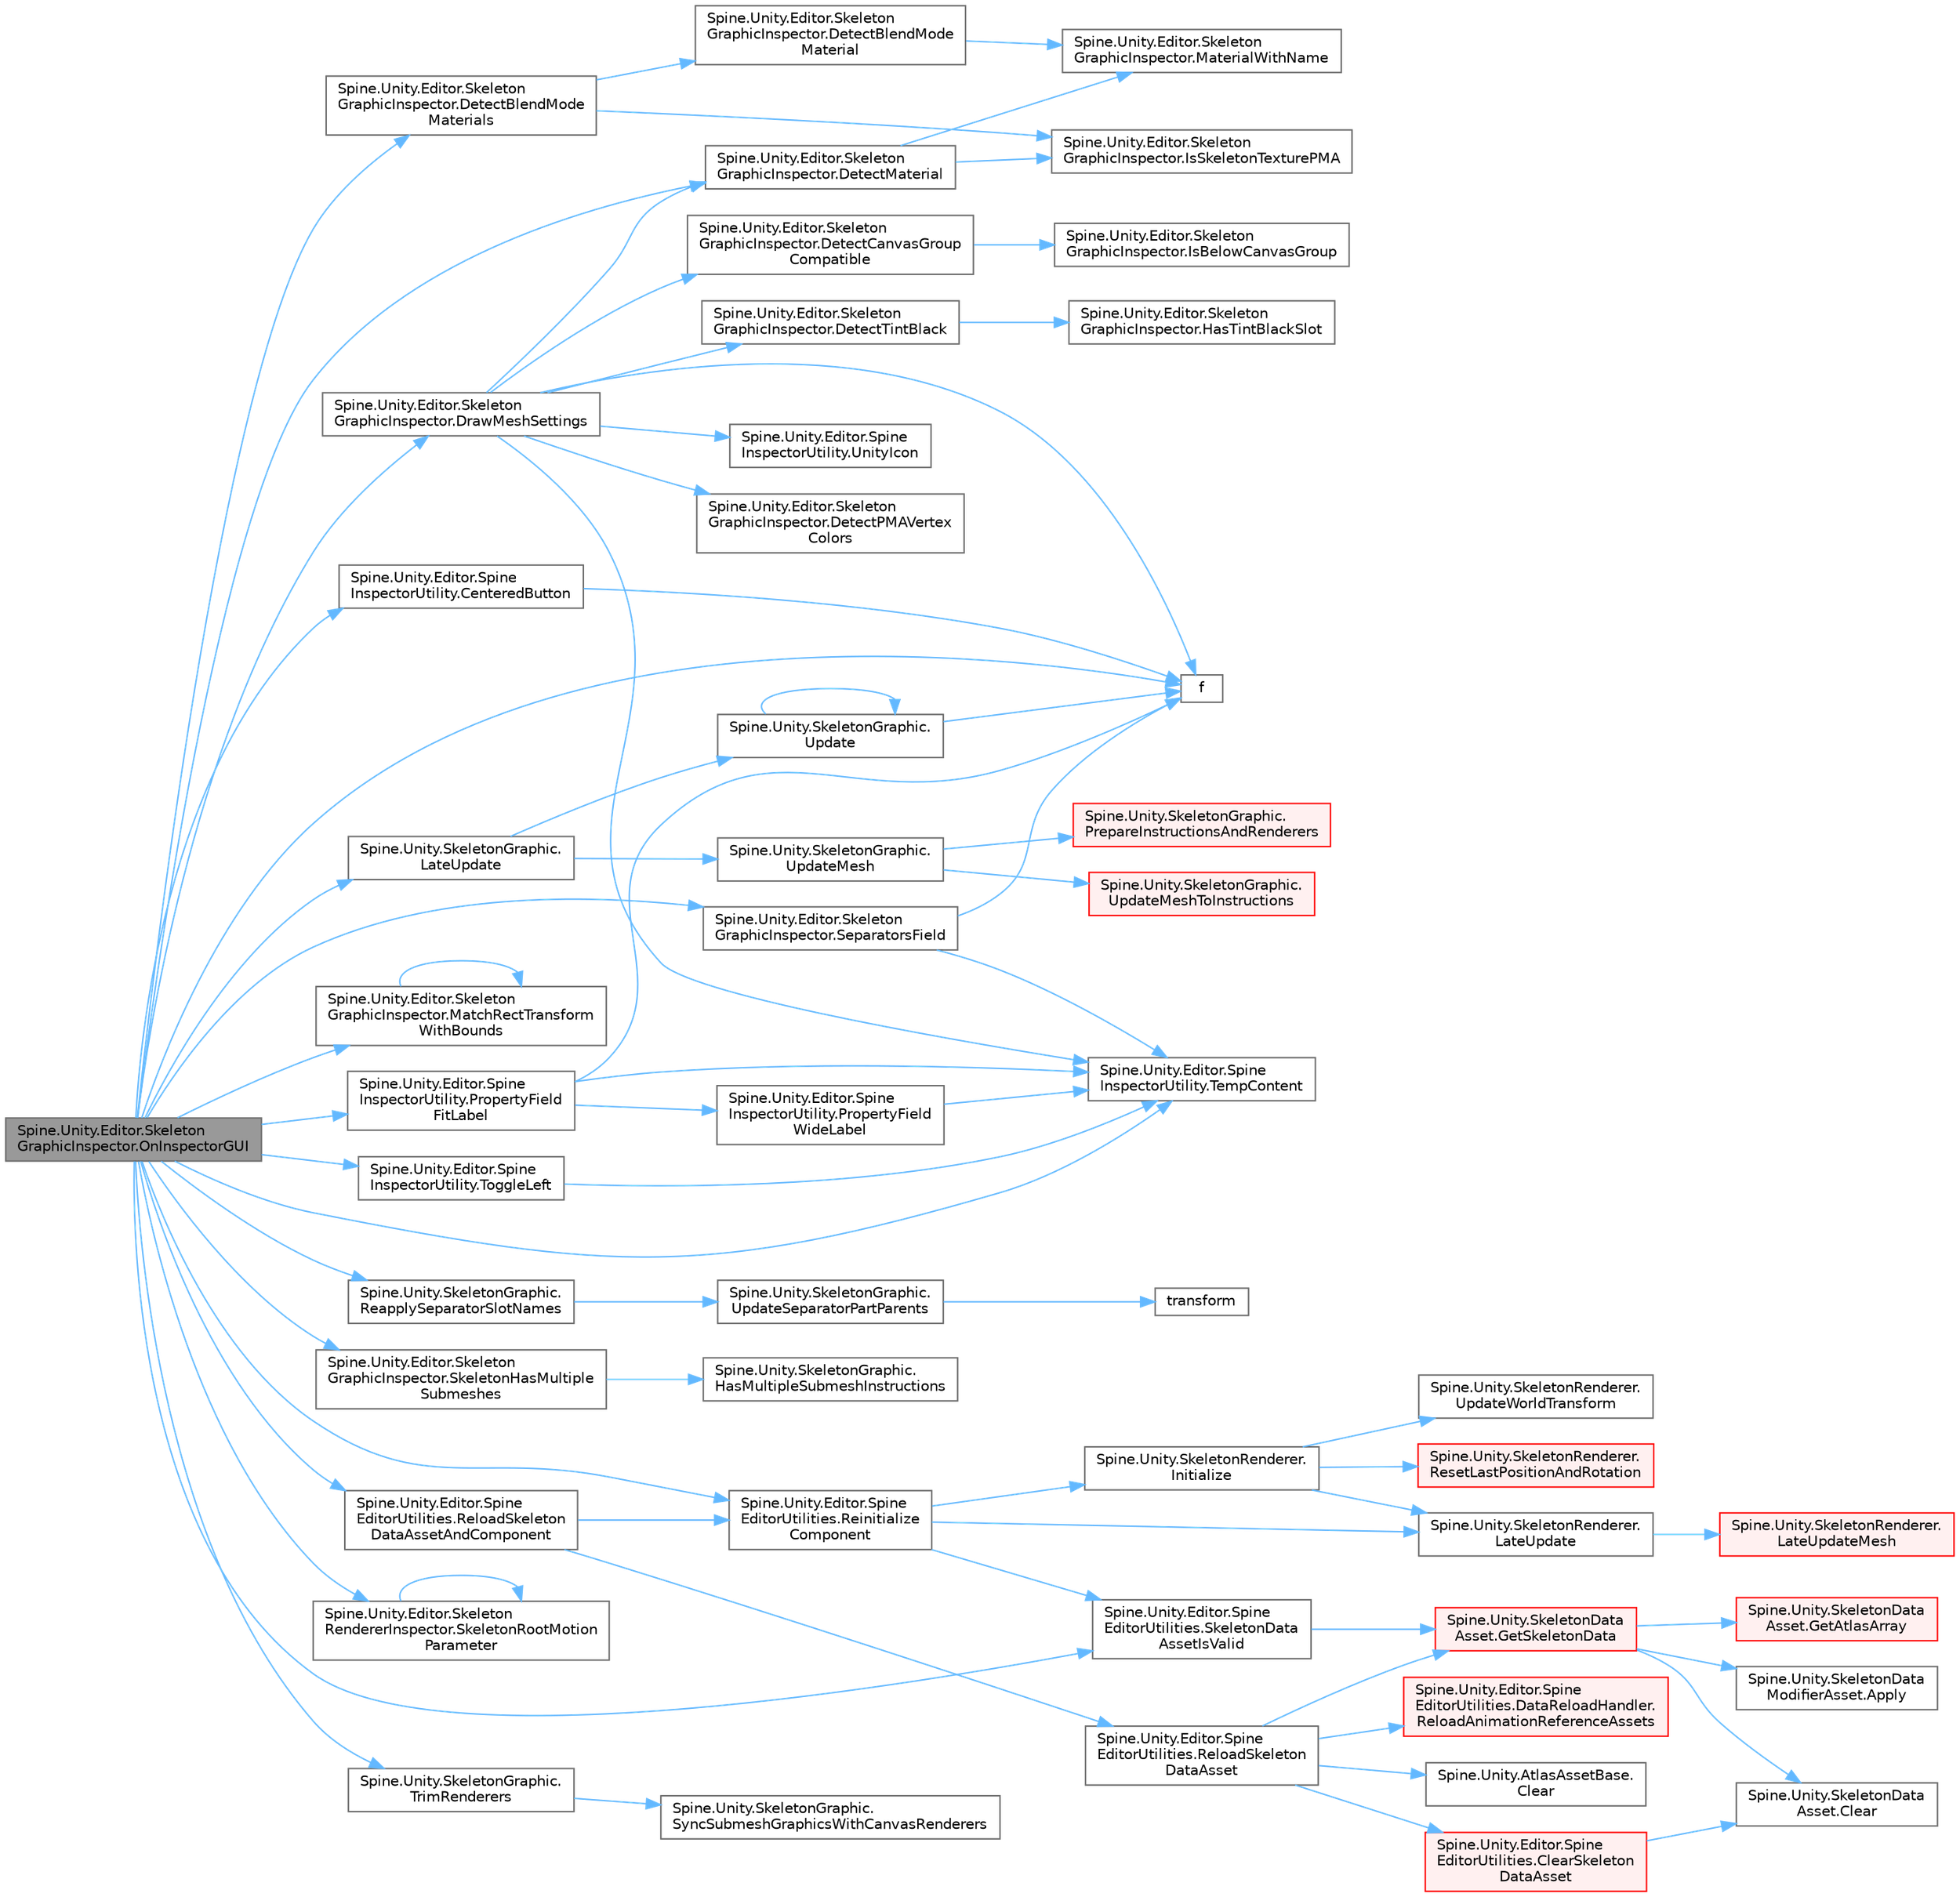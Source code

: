 digraph "Spine.Unity.Editor.SkeletonGraphicInspector.OnInspectorGUI"
{
 // LATEX_PDF_SIZE
  bgcolor="transparent";
  edge [fontname=Helvetica,fontsize=10,labelfontname=Helvetica,labelfontsize=10];
  node [fontname=Helvetica,fontsize=10,shape=box,height=0.2,width=0.4];
  rankdir="LR";
  Node1 [id="Node000001",label="Spine.Unity.Editor.Skeleton\lGraphicInspector.OnInspectorGUI",height=0.2,width=0.4,color="gray40", fillcolor="grey60", style="filled", fontcolor="black",tooltip=" "];
  Node1 -> Node2 [id="edge71_Node000001_Node000002",color="steelblue1",style="solid",tooltip=" "];
  Node2 [id="Node000002",label="Spine.Unity.Editor.Spine\lInspectorUtility.CenteredButton",height=0.2,width=0.4,color="grey40", fillcolor="white", style="filled",URL="$class_spine_1_1_unity_1_1_editor_1_1_spine_inspector_utility.html#a33c6abe642483c61af30c1054c2b6fa7",tooltip=" "];
  Node2 -> Node3 [id="edge72_Node000002_Node000003",color="steelblue1",style="solid",tooltip=" "];
  Node3 [id="Node000003",label="f",height=0.2,width=0.4,color="grey40", fillcolor="white", style="filled",URL="$cxx11__tensor__map_8cpp.html#a7f507fea02198f6cb81c86640c7b1a4e",tooltip=" "];
  Node1 -> Node4 [id="edge73_Node000001_Node000004",color="steelblue1",style="solid",tooltip=" "];
  Node4 [id="Node000004",label="Spine.Unity.Editor.Skeleton\lGraphicInspector.DetectBlendMode\lMaterials",height=0.2,width=0.4,color="grey40", fillcolor="white", style="filled",URL="$class_spine_1_1_unity_1_1_editor_1_1_skeleton_graphic_inspector.html#a2820f5457126cd9edf27249760d068c8",tooltip=" "];
  Node4 -> Node5 [id="edge74_Node000004_Node000005",color="steelblue1",style="solid",tooltip=" "];
  Node5 [id="Node000005",label="Spine.Unity.Editor.Skeleton\lGraphicInspector.DetectBlendMode\lMaterial",height=0.2,width=0.4,color="grey40", fillcolor="white", style="filled",URL="$class_spine_1_1_unity_1_1_editor_1_1_skeleton_graphic_inspector.html#ae3d5002d95810641da2560b2d102af7f",tooltip=" "];
  Node5 -> Node6 [id="edge75_Node000005_Node000006",color="steelblue1",style="solid",tooltip=" "];
  Node6 [id="Node000006",label="Spine.Unity.Editor.Skeleton\lGraphicInspector.MaterialWithName",height=0.2,width=0.4,color="grey40", fillcolor="white", style="filled",URL="$class_spine_1_1_unity_1_1_editor_1_1_skeleton_graphic_inspector.html#ab7fee571a6ea7d75eb1f989418199b2f",tooltip=" "];
  Node4 -> Node7 [id="edge76_Node000004_Node000007",color="steelblue1",style="solid",tooltip=" "];
  Node7 [id="Node000007",label="Spine.Unity.Editor.Skeleton\lGraphicInspector.IsSkeletonTexturePMA",height=0.2,width=0.4,color="grey40", fillcolor="white", style="filled",URL="$class_spine_1_1_unity_1_1_editor_1_1_skeleton_graphic_inspector.html#ab7968ddc3f896f199ff5332916771302",tooltip=" "];
  Node1 -> Node8 [id="edge77_Node000001_Node000008",color="steelblue1",style="solid",tooltip=" "];
  Node8 [id="Node000008",label="Spine.Unity.Editor.Skeleton\lGraphicInspector.DetectMaterial",height=0.2,width=0.4,color="grey40", fillcolor="white", style="filled",URL="$class_spine_1_1_unity_1_1_editor_1_1_skeleton_graphic_inspector.html#aedb440bda5309e358f814050e875a267",tooltip=" "];
  Node8 -> Node7 [id="edge78_Node000008_Node000007",color="steelblue1",style="solid",tooltip=" "];
  Node8 -> Node6 [id="edge79_Node000008_Node000006",color="steelblue1",style="solid",tooltip=" "];
  Node1 -> Node9 [id="edge80_Node000001_Node000009",color="steelblue1",style="solid",tooltip=" "];
  Node9 [id="Node000009",label="Spine.Unity.Editor.Skeleton\lGraphicInspector.DrawMeshSettings",height=0.2,width=0.4,color="grey40", fillcolor="white", style="filled",URL="$class_spine_1_1_unity_1_1_editor_1_1_skeleton_graphic_inspector.html#a71bb4006a31a959238227cbc62f8044e",tooltip=" "];
  Node9 -> Node10 [id="edge81_Node000009_Node000010",color="steelblue1",style="solid",tooltip=" "];
  Node10 [id="Node000010",label="Spine.Unity.Editor.Skeleton\lGraphicInspector.DetectCanvasGroup\lCompatible",height=0.2,width=0.4,color="grey40", fillcolor="white", style="filled",URL="$class_spine_1_1_unity_1_1_editor_1_1_skeleton_graphic_inspector.html#aabb680fcf378c8d0a9c7d1b50782544c",tooltip=" "];
  Node10 -> Node11 [id="edge82_Node000010_Node000011",color="steelblue1",style="solid",tooltip=" "];
  Node11 [id="Node000011",label="Spine.Unity.Editor.Skeleton\lGraphicInspector.IsBelowCanvasGroup",height=0.2,width=0.4,color="grey40", fillcolor="white", style="filled",URL="$class_spine_1_1_unity_1_1_editor_1_1_skeleton_graphic_inspector.html#a294920c4febee5429d9e6f8eb70c90a0",tooltip=" "];
  Node9 -> Node8 [id="edge83_Node000009_Node000008",color="steelblue1",style="solid",tooltip=" "];
  Node9 -> Node12 [id="edge84_Node000009_Node000012",color="steelblue1",style="solid",tooltip=" "];
  Node12 [id="Node000012",label="Spine.Unity.Editor.Skeleton\lGraphicInspector.DetectPMAVertex\lColors",height=0.2,width=0.4,color="grey40", fillcolor="white", style="filled",URL="$class_spine_1_1_unity_1_1_editor_1_1_skeleton_graphic_inspector.html#aa95c5eea1f727c6ebaf64c4f41370b88",tooltip=" "];
  Node9 -> Node13 [id="edge85_Node000009_Node000013",color="steelblue1",style="solid",tooltip=" "];
  Node13 [id="Node000013",label="Spine.Unity.Editor.Skeleton\lGraphicInspector.DetectTintBlack",height=0.2,width=0.4,color="grey40", fillcolor="white", style="filled",URL="$class_spine_1_1_unity_1_1_editor_1_1_skeleton_graphic_inspector.html#a25707f531dd4600116a0ea828852d505",tooltip=" "];
  Node13 -> Node14 [id="edge86_Node000013_Node000014",color="steelblue1",style="solid",tooltip=" "];
  Node14 [id="Node000014",label="Spine.Unity.Editor.Skeleton\lGraphicInspector.HasTintBlackSlot",height=0.2,width=0.4,color="grey40", fillcolor="white", style="filled",URL="$class_spine_1_1_unity_1_1_editor_1_1_skeleton_graphic_inspector.html#ab0bd9d56a555b47b17e7eff7300a0843",tooltip=" "];
  Node9 -> Node3 [id="edge87_Node000009_Node000003",color="steelblue1",style="solid",tooltip=" "];
  Node9 -> Node15 [id="edge88_Node000009_Node000015",color="steelblue1",style="solid",tooltip=" "];
  Node15 [id="Node000015",label="Spine.Unity.Editor.Spine\lInspectorUtility.TempContent",height=0.2,width=0.4,color="grey40", fillcolor="white", style="filled",URL="$class_spine_1_1_unity_1_1_editor_1_1_spine_inspector_utility.html#a81b3344c512f8311e48e6c216e2dce8c",tooltip=" "];
  Node9 -> Node16 [id="edge89_Node000009_Node000016",color="steelblue1",style="solid",tooltip=" "];
  Node16 [id="Node000016",label="Spine.Unity.Editor.Spine\lInspectorUtility.UnityIcon",height=0.2,width=0.4,color="grey40", fillcolor="white", style="filled",URL="$class_spine_1_1_unity_1_1_editor_1_1_spine_inspector_utility.html#a1acb78844c34b81de6156e558627b7dd",tooltip=" "];
  Node1 -> Node3 [id="edge90_Node000001_Node000003",color="steelblue1",style="solid",tooltip=" "];
  Node1 -> Node17 [id="edge91_Node000001_Node000017",color="steelblue1",style="solid",tooltip=" "];
  Node17 [id="Node000017",label="Spine.Unity.SkeletonGraphic.\lLateUpdate",height=0.2,width=0.4,color="grey40", fillcolor="white", style="filled",URL="$class_spine_1_1_unity_1_1_skeleton_graphic.html#ab8b35c979b6e1055211a977cb2d536f7",tooltip=" "];
  Node17 -> Node18 [id="edge92_Node000017_Node000018",color="steelblue1",style="solid",tooltip=" "];
  Node18 [id="Node000018",label="Spine.Unity.SkeletonGraphic.\lUpdate",height=0.2,width=0.4,color="grey40", fillcolor="white", style="filled",URL="$class_spine_1_1_unity_1_1_skeleton_graphic.html#aff60ca4f1769ec2ee4726770fd46f8fb",tooltip=" "];
  Node18 -> Node3 [id="edge93_Node000018_Node000003",color="steelblue1",style="solid",tooltip=" "];
  Node18 -> Node18 [id="edge94_Node000018_Node000018",color="steelblue1",style="solid",tooltip=" "];
  Node17 -> Node19 [id="edge95_Node000017_Node000019",color="steelblue1",style="solid",tooltip=" "];
  Node19 [id="Node000019",label="Spine.Unity.SkeletonGraphic.\lUpdateMesh",height=0.2,width=0.4,color="grey40", fillcolor="white", style="filled",URL="$class_spine_1_1_unity_1_1_skeleton_graphic.html#a1811fb0d59465b27a278b3aaf8058c36",tooltip=" "];
  Node19 -> Node20 [id="edge96_Node000019_Node000020",color="steelblue1",style="solid",tooltip=" "];
  Node20 [id="Node000020",label="Spine.Unity.SkeletonGraphic.\lPrepareInstructionsAndRenderers",height=0.2,width=0.4,color="red", fillcolor="#FFF0F0", style="filled",URL="$class_spine_1_1_unity_1_1_skeleton_graphic.html#a18d0a3256c312ad8cc037e8f36cded4b",tooltip=" "];
  Node19 -> Node29 [id="edge97_Node000019_Node000029",color="steelblue1",style="solid",tooltip=" "];
  Node29 [id="Node000029",label="Spine.Unity.SkeletonGraphic.\lUpdateMeshToInstructions",height=0.2,width=0.4,color="red", fillcolor="#FFF0F0", style="filled",URL="$class_spine_1_1_unity_1_1_skeleton_graphic.html#a50ec2f3ae7367a65798109fda1aa54e8",tooltip=" "];
  Node1 -> Node42 [id="edge98_Node000001_Node000042",color="steelblue1",style="solid",tooltip=" "];
  Node42 [id="Node000042",label="Spine.Unity.Editor.Skeleton\lGraphicInspector.MatchRectTransform\lWithBounds",height=0.2,width=0.4,color="grey40", fillcolor="white", style="filled",URL="$class_spine_1_1_unity_1_1_editor_1_1_skeleton_graphic_inspector.html#a5b8c12c8df3508b9b009d76b6f2262f4",tooltip=" "];
  Node42 -> Node42 [id="edge99_Node000042_Node000042",color="steelblue1",style="solid",tooltip=" "];
  Node1 -> Node43 [id="edge100_Node000001_Node000043",color="steelblue1",style="solid",tooltip=" "];
  Node43 [id="Node000043",label="Spine.Unity.Editor.Spine\lInspectorUtility.PropertyField\lFitLabel",height=0.2,width=0.4,color="grey40", fillcolor="white", style="filled",URL="$class_spine_1_1_unity_1_1_editor_1_1_spine_inspector_utility.html#aaaae70f6f2e1a75f4dbc63e70e96b610",tooltip=" "];
  Node43 -> Node3 [id="edge101_Node000043_Node000003",color="steelblue1",style="solid",tooltip=" "];
  Node43 -> Node44 [id="edge102_Node000043_Node000044",color="steelblue1",style="solid",tooltip=" "];
  Node44 [id="Node000044",label="Spine.Unity.Editor.Spine\lInspectorUtility.PropertyField\lWideLabel",height=0.2,width=0.4,color="grey40", fillcolor="white", style="filled",URL="$class_spine_1_1_unity_1_1_editor_1_1_spine_inspector_utility.html#a505b0df7d29dc091616fb3e19b33f14e",tooltip=" "];
  Node44 -> Node15 [id="edge103_Node000044_Node000015",color="steelblue1",style="solid",tooltip=" "];
  Node43 -> Node15 [id="edge104_Node000043_Node000015",color="steelblue1",style="solid",tooltip=" "];
  Node1 -> Node45 [id="edge105_Node000001_Node000045",color="steelblue1",style="solid",tooltip=" "];
  Node45 [id="Node000045",label="Spine.Unity.SkeletonGraphic.\lReapplySeparatorSlotNames",height=0.2,width=0.4,color="grey40", fillcolor="white", style="filled",URL="$class_spine_1_1_unity_1_1_skeleton_graphic.html#a0b92736e31e5f00c4988d5e61c2f930d",tooltip=" "];
  Node45 -> Node46 [id="edge106_Node000045_Node000046",color="steelblue1",style="solid",tooltip=" "];
  Node46 [id="Node000046",label="Spine.Unity.SkeletonGraphic.\lUpdateSeparatorPartParents",height=0.2,width=0.4,color="grey40", fillcolor="white", style="filled",URL="$class_spine_1_1_unity_1_1_skeleton_graphic.html#a1e9d67557edd9e2016a745344cd88334",tooltip=" "];
  Node46 -> Node23 [id="edge107_Node000046_Node000023",color="steelblue1",style="solid",tooltip=" "];
  Node23 [id="Node000023",label="transform",height=0.2,width=0.4,color="grey40", fillcolor="white", style="filled",URL="$geometry_8cpp.html#ad05130a1d9f2e9708c1125b4cc2fe7cb",tooltip=" "];
  Node1 -> Node47 [id="edge108_Node000001_Node000047",color="steelblue1",style="solid",tooltip=" "];
  Node47 [id="Node000047",label="Spine.Unity.Editor.Spine\lEditorUtilities.Reinitialize\lComponent",height=0.2,width=0.4,color="grey40", fillcolor="white", style="filled",URL="$class_spine_1_1_unity_1_1_editor_1_1_spine_editor_utilities.html#a8dd71c44aaf02064516816f7bb3f4abe",tooltip=" "];
  Node47 -> Node48 [id="edge109_Node000047_Node000048",color="steelblue1",style="solid",tooltip=" "];
  Node48 [id="Node000048",label="Spine.Unity.SkeletonRenderer.\lInitialize",height=0.2,width=0.4,color="grey40", fillcolor="white", style="filled",URL="$class_spine_1_1_unity_1_1_skeleton_renderer.html#afab6b3cf5d027f6e4e865fbdbcda4ba8",tooltip="Initialize this component. Attempts to load the SkeletonData and creates the internal Skeleton object..."];
  Node48 -> Node49 [id="edge110_Node000048_Node000049",color="steelblue1",style="solid",tooltip=" "];
  Node49 [id="Node000049",label="Spine.Unity.SkeletonRenderer.\lLateUpdate",height=0.2,width=0.4,color="grey40", fillcolor="white", style="filled",URL="$class_spine_1_1_unity_1_1_skeleton_renderer.html#a5ec8980c57b9b42ba4f518767d7badba",tooltip="Generates a new UnityEngine.Mesh from the internal Skeleton."];
  Node49 -> Node50 [id="edge111_Node000049_Node000050",color="steelblue1",style="solid",tooltip=" "];
  Node50 [id="Node000050",label="Spine.Unity.SkeletonRenderer.\lLateUpdateMesh",height=0.2,width=0.4,color="red", fillcolor="#FFF0F0", style="filled",URL="$class_spine_1_1_unity_1_1_skeleton_renderer.html#a50c1ed5cbe909dd36bbfc33efc602d07",tooltip=" "];
  Node48 -> Node61 [id="edge112_Node000048_Node000061",color="steelblue1",style="solid",tooltip=" "];
  Node61 [id="Node000061",label="Spine.Unity.SkeletonRenderer.\lResetLastPositionAndRotation",height=0.2,width=0.4,color="red", fillcolor="#FFF0F0", style="filled",URL="$class_spine_1_1_unity_1_1_skeleton_renderer.html#a6e38c018039de67a887614b35c5c19b1",tooltip=" "];
  Node48 -> Node64 [id="edge113_Node000048_Node000064",color="steelblue1",style="solid",tooltip=" "];
  Node64 [id="Node000064",label="Spine.Unity.SkeletonRenderer.\lUpdateWorldTransform",height=0.2,width=0.4,color="grey40", fillcolor="white", style="filled",URL="$class_spine_1_1_unity_1_1_skeleton_renderer.html#a2a90a25feba115f0b36e148f6e6ef418",tooltip=" "];
  Node47 -> Node49 [id="edge114_Node000047_Node000049",color="steelblue1",style="solid",tooltip=" "];
  Node47 -> Node65 [id="edge115_Node000047_Node000065",color="steelblue1",style="solid",tooltip=" "];
  Node65 [id="Node000065",label="Spine.Unity.Editor.Spine\lEditorUtilities.SkeletonData\lAssetIsValid",height=0.2,width=0.4,color="grey40", fillcolor="white", style="filled",URL="$class_spine_1_1_unity_1_1_editor_1_1_spine_editor_utilities.html#a22b43d04a5dcc7b6d5fa539abe98953f",tooltip=" "];
  Node65 -> Node66 [id="edge116_Node000065_Node000066",color="steelblue1",style="solid",tooltip=" "];
  Node66 [id="Node000066",label="Spine.Unity.SkeletonData\lAsset.GetSkeletonData",height=0.2,width=0.4,color="red", fillcolor="#FFF0F0", style="filled",URL="$class_spine_1_1_unity_1_1_skeleton_data_asset.html#a2b0df38bd74c1b464ed8543f72c7fd4e",tooltip="Loads, caches and returns the SkeletonData from the skeleton data file. Returns the cached SkeletonDa..."];
  Node66 -> Node67 [id="edge117_Node000066_Node000067",color="steelblue1",style="solid",tooltip=" "];
  Node67 [id="Node000067",label="Spine.Unity.SkeletonData\lModifierAsset.Apply",height=0.2,width=0.4,color="grey40", fillcolor="white", style="filled",URL="$class_spine_1_1_unity_1_1_skeleton_data_modifier_asset.html#a09f330e2137df124acf2ed48946312ba",tooltip=" "];
  Node66 -> Node68 [id="edge118_Node000066_Node000068",color="steelblue1",style="solid",tooltip=" "];
  Node68 [id="Node000068",label="Spine.Unity.SkeletonData\lAsset.Clear",height=0.2,width=0.4,color="grey40", fillcolor="white", style="filled",URL="$class_spine_1_1_unity_1_1_skeleton_data_asset.html#a0609f106c8b6f209cdcc696dc7ef5361",tooltip="Clears the loaded SkeletonData and AnimationStateData. Use this to force a reload for the next time G..."];
  Node66 -> Node69 [id="edge119_Node000066_Node000069",color="steelblue1",style="solid",tooltip=" "];
  Node69 [id="Node000069",label="Spine.Unity.SkeletonData\lAsset.GetAtlasArray",height=0.2,width=0.4,color="red", fillcolor="#FFF0F0", style="filled",URL="$class_spine_1_1_unity_1_1_skeleton_data_asset.html#a1dbef5f8199b8f1f1545a26a4161f023",tooltip=" "];
  Node1 -> Node76 [id="edge120_Node000001_Node000076",color="steelblue1",style="solid",tooltip=" "];
  Node76 [id="Node000076",label="Spine.Unity.Editor.Spine\lEditorUtilities.ReloadSkeleton\lDataAssetAndComponent",height=0.2,width=0.4,color="grey40", fillcolor="white", style="filled",URL="$class_spine_1_1_unity_1_1_editor_1_1_spine_editor_utilities.html#a4ed1b457f734ce068589dfcfb8fb8ebd",tooltip=" "];
  Node76 -> Node47 [id="edge121_Node000076_Node000047",color="steelblue1",style="solid",tooltip=" "];
  Node76 -> Node77 [id="edge122_Node000076_Node000077",color="steelblue1",style="solid",tooltip=" "];
  Node77 [id="Node000077",label="Spine.Unity.Editor.Spine\lEditorUtilities.ReloadSkeleton\lDataAsset",height=0.2,width=0.4,color="grey40", fillcolor="white", style="filled",URL="$class_spine_1_1_unity_1_1_editor_1_1_spine_editor_utilities.html#a8bf2e890ce73f7347cbc9d129c7a40cf",tooltip=" "];
  Node77 -> Node78 [id="edge123_Node000077_Node000078",color="steelblue1",style="solid",tooltip=" "];
  Node78 [id="Node000078",label="Spine.Unity.AtlasAssetBase.\lClear",height=0.2,width=0.4,color="grey40", fillcolor="white", style="filled",URL="$class_spine_1_1_unity_1_1_atlas_asset_base.html#ace7e076fe53120c275480b4c1f6b7cf4",tooltip=" "];
  Node77 -> Node79 [id="edge124_Node000077_Node000079",color="steelblue1",style="solid",tooltip=" "];
  Node79 [id="Node000079",label="Spine.Unity.Editor.Spine\lEditorUtilities.ClearSkeleton\lDataAsset",height=0.2,width=0.4,color="red", fillcolor="#FFF0F0", style="filled",URL="$class_spine_1_1_unity_1_1_editor_1_1_spine_editor_utilities.html#aae92ccf04c1d0144da4b35d9cecb6e32",tooltip=" "];
  Node79 -> Node68 [id="edge125_Node000079_Node000068",color="steelblue1",style="solid",tooltip=" "];
  Node77 -> Node66 [id="edge126_Node000077_Node000066",color="steelblue1",style="solid",tooltip=" "];
  Node77 -> Node83 [id="edge127_Node000077_Node000083",color="steelblue1",style="solid",tooltip=" "];
  Node83 [id="Node000083",label="Spine.Unity.Editor.Spine\lEditorUtilities.DataReloadHandler.\lReloadAnimationReferenceAssets",height=0.2,width=0.4,color="red", fillcolor="#FFF0F0", style="filled",URL="$class_spine_1_1_unity_1_1_editor_1_1_spine_editor_utilities_1_1_data_reload_handler.html#a239f9dec03306653aa9132aae1703cec",tooltip=" "];
  Node1 -> Node84 [id="edge128_Node000001_Node000084",color="steelblue1",style="solid",tooltip=" "];
  Node84 [id="Node000084",label="Spine.Unity.Editor.Skeleton\lGraphicInspector.SeparatorsField",height=0.2,width=0.4,color="grey40", fillcolor="white", style="filled",URL="$class_spine_1_1_unity_1_1_editor_1_1_skeleton_graphic_inspector.html#adf43fc533b16ca42790d053b42bdf61b",tooltip=" "];
  Node84 -> Node3 [id="edge129_Node000084_Node000003",color="steelblue1",style="solid",tooltip=" "];
  Node84 -> Node15 [id="edge130_Node000084_Node000015",color="steelblue1",style="solid",tooltip=" "];
  Node1 -> Node65 [id="edge131_Node000001_Node000065",color="steelblue1",style="solid",tooltip=" "];
  Node1 -> Node85 [id="edge132_Node000001_Node000085",color="steelblue1",style="solid",tooltip=" "];
  Node85 [id="Node000085",label="Spine.Unity.Editor.Skeleton\lGraphicInspector.SkeletonHasMultiple\lSubmeshes",height=0.2,width=0.4,color="grey40", fillcolor="white", style="filled",URL="$class_spine_1_1_unity_1_1_editor_1_1_skeleton_graphic_inspector.html#a7bacedf5bcc1de25497ebb2b1a8a8541",tooltip=" "];
  Node85 -> Node86 [id="edge133_Node000085_Node000086",color="steelblue1",style="solid",tooltip=" "];
  Node86 [id="Node000086",label="Spine.Unity.SkeletonGraphic.\lHasMultipleSubmeshInstructions",height=0.2,width=0.4,color="grey40", fillcolor="white", style="filled",URL="$class_spine_1_1_unity_1_1_skeleton_graphic.html#a1330ca516a2a73248576b047ef30c2cd",tooltip=" "];
  Node1 -> Node87 [id="edge134_Node000001_Node000087",color="steelblue1",style="solid",tooltip=" "];
  Node87 [id="Node000087",label="Spine.Unity.Editor.Skeleton\lRendererInspector.SkeletonRootMotion\lParameter",height=0.2,width=0.4,color="grey40", fillcolor="white", style="filled",URL="$class_spine_1_1_unity_1_1_editor_1_1_skeleton_renderer_inspector.html#ae1c7ca97d56242f26efd44babd231241",tooltip=" "];
  Node87 -> Node87 [id="edge135_Node000087_Node000087",color="steelblue1",style="solid",tooltip=" "];
  Node1 -> Node15 [id="edge136_Node000001_Node000015",color="steelblue1",style="solid",tooltip=" "];
  Node1 -> Node88 [id="edge137_Node000001_Node000088",color="steelblue1",style="solid",tooltip=" "];
  Node88 [id="Node000088",label="Spine.Unity.Editor.Spine\lInspectorUtility.ToggleLeft",height=0.2,width=0.4,color="grey40", fillcolor="white", style="filled",URL="$class_spine_1_1_unity_1_1_editor_1_1_spine_inspector_utility.html#a6fa6e0a81d3c031da239e44d3fd28ed1",tooltip="Multi-edit-compatible version of EditorGUILayout.ToggleLeft(SerializedProperty)"];
  Node88 -> Node15 [id="edge138_Node000088_Node000015",color="steelblue1",style="solid",tooltip=" "];
  Node1 -> Node89 [id="edge139_Node000001_Node000089",color="steelblue1",style="solid",tooltip=" "];
  Node89 [id="Node000089",label="Spine.Unity.SkeletonGraphic.\lTrimRenderers",height=0.2,width=0.4,color="grey40", fillcolor="white", style="filled",URL="$class_spine_1_1_unity_1_1_skeleton_graphic.html#a87a1e15bc00371d92ed9bb1dd6ab03aa",tooltip=" "];
  Node89 -> Node90 [id="edge140_Node000089_Node000090",color="steelblue1",style="solid",tooltip=" "];
  Node90 [id="Node000090",label="Spine.Unity.SkeletonGraphic.\lSyncSubmeshGraphicsWithCanvasRenderers",height=0.2,width=0.4,color="grey40", fillcolor="white", style="filled",URL="$class_spine_1_1_unity_1_1_skeleton_graphic.html#acbcd4f2ae7deb97b5cf0f4198e66b753",tooltip=" "];
}
